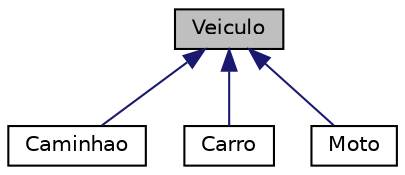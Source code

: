 digraph "Veiculo"
{
  edge [fontname="Helvetica",fontsize="10",labelfontname="Helvetica",labelfontsize="10"];
  node [fontname="Helvetica",fontsize="10",shape=record];
  Node0 [label="Veiculo",height=0.2,width=0.4,color="black", fillcolor="grey75", style="filled", fontcolor="black"];
  Node0 -> Node1 [dir="back",color="midnightblue",fontsize="10",style="solid",fontname="Helvetica"];
  Node1 [label="Caminhao",height=0.2,width=0.4,color="black", fillcolor="white", style="filled",URL="$classCaminhao.html"];
  Node0 -> Node2 [dir="back",color="midnightblue",fontsize="10",style="solid",fontname="Helvetica"];
  Node2 [label="Carro",height=0.2,width=0.4,color="black", fillcolor="white", style="filled",URL="$classCarro.html"];
  Node0 -> Node3 [dir="back",color="midnightblue",fontsize="10",style="solid",fontname="Helvetica"];
  Node3 [label="Moto",height=0.2,width=0.4,color="black", fillcolor="white", style="filled",URL="$classMoto.html"];
}
